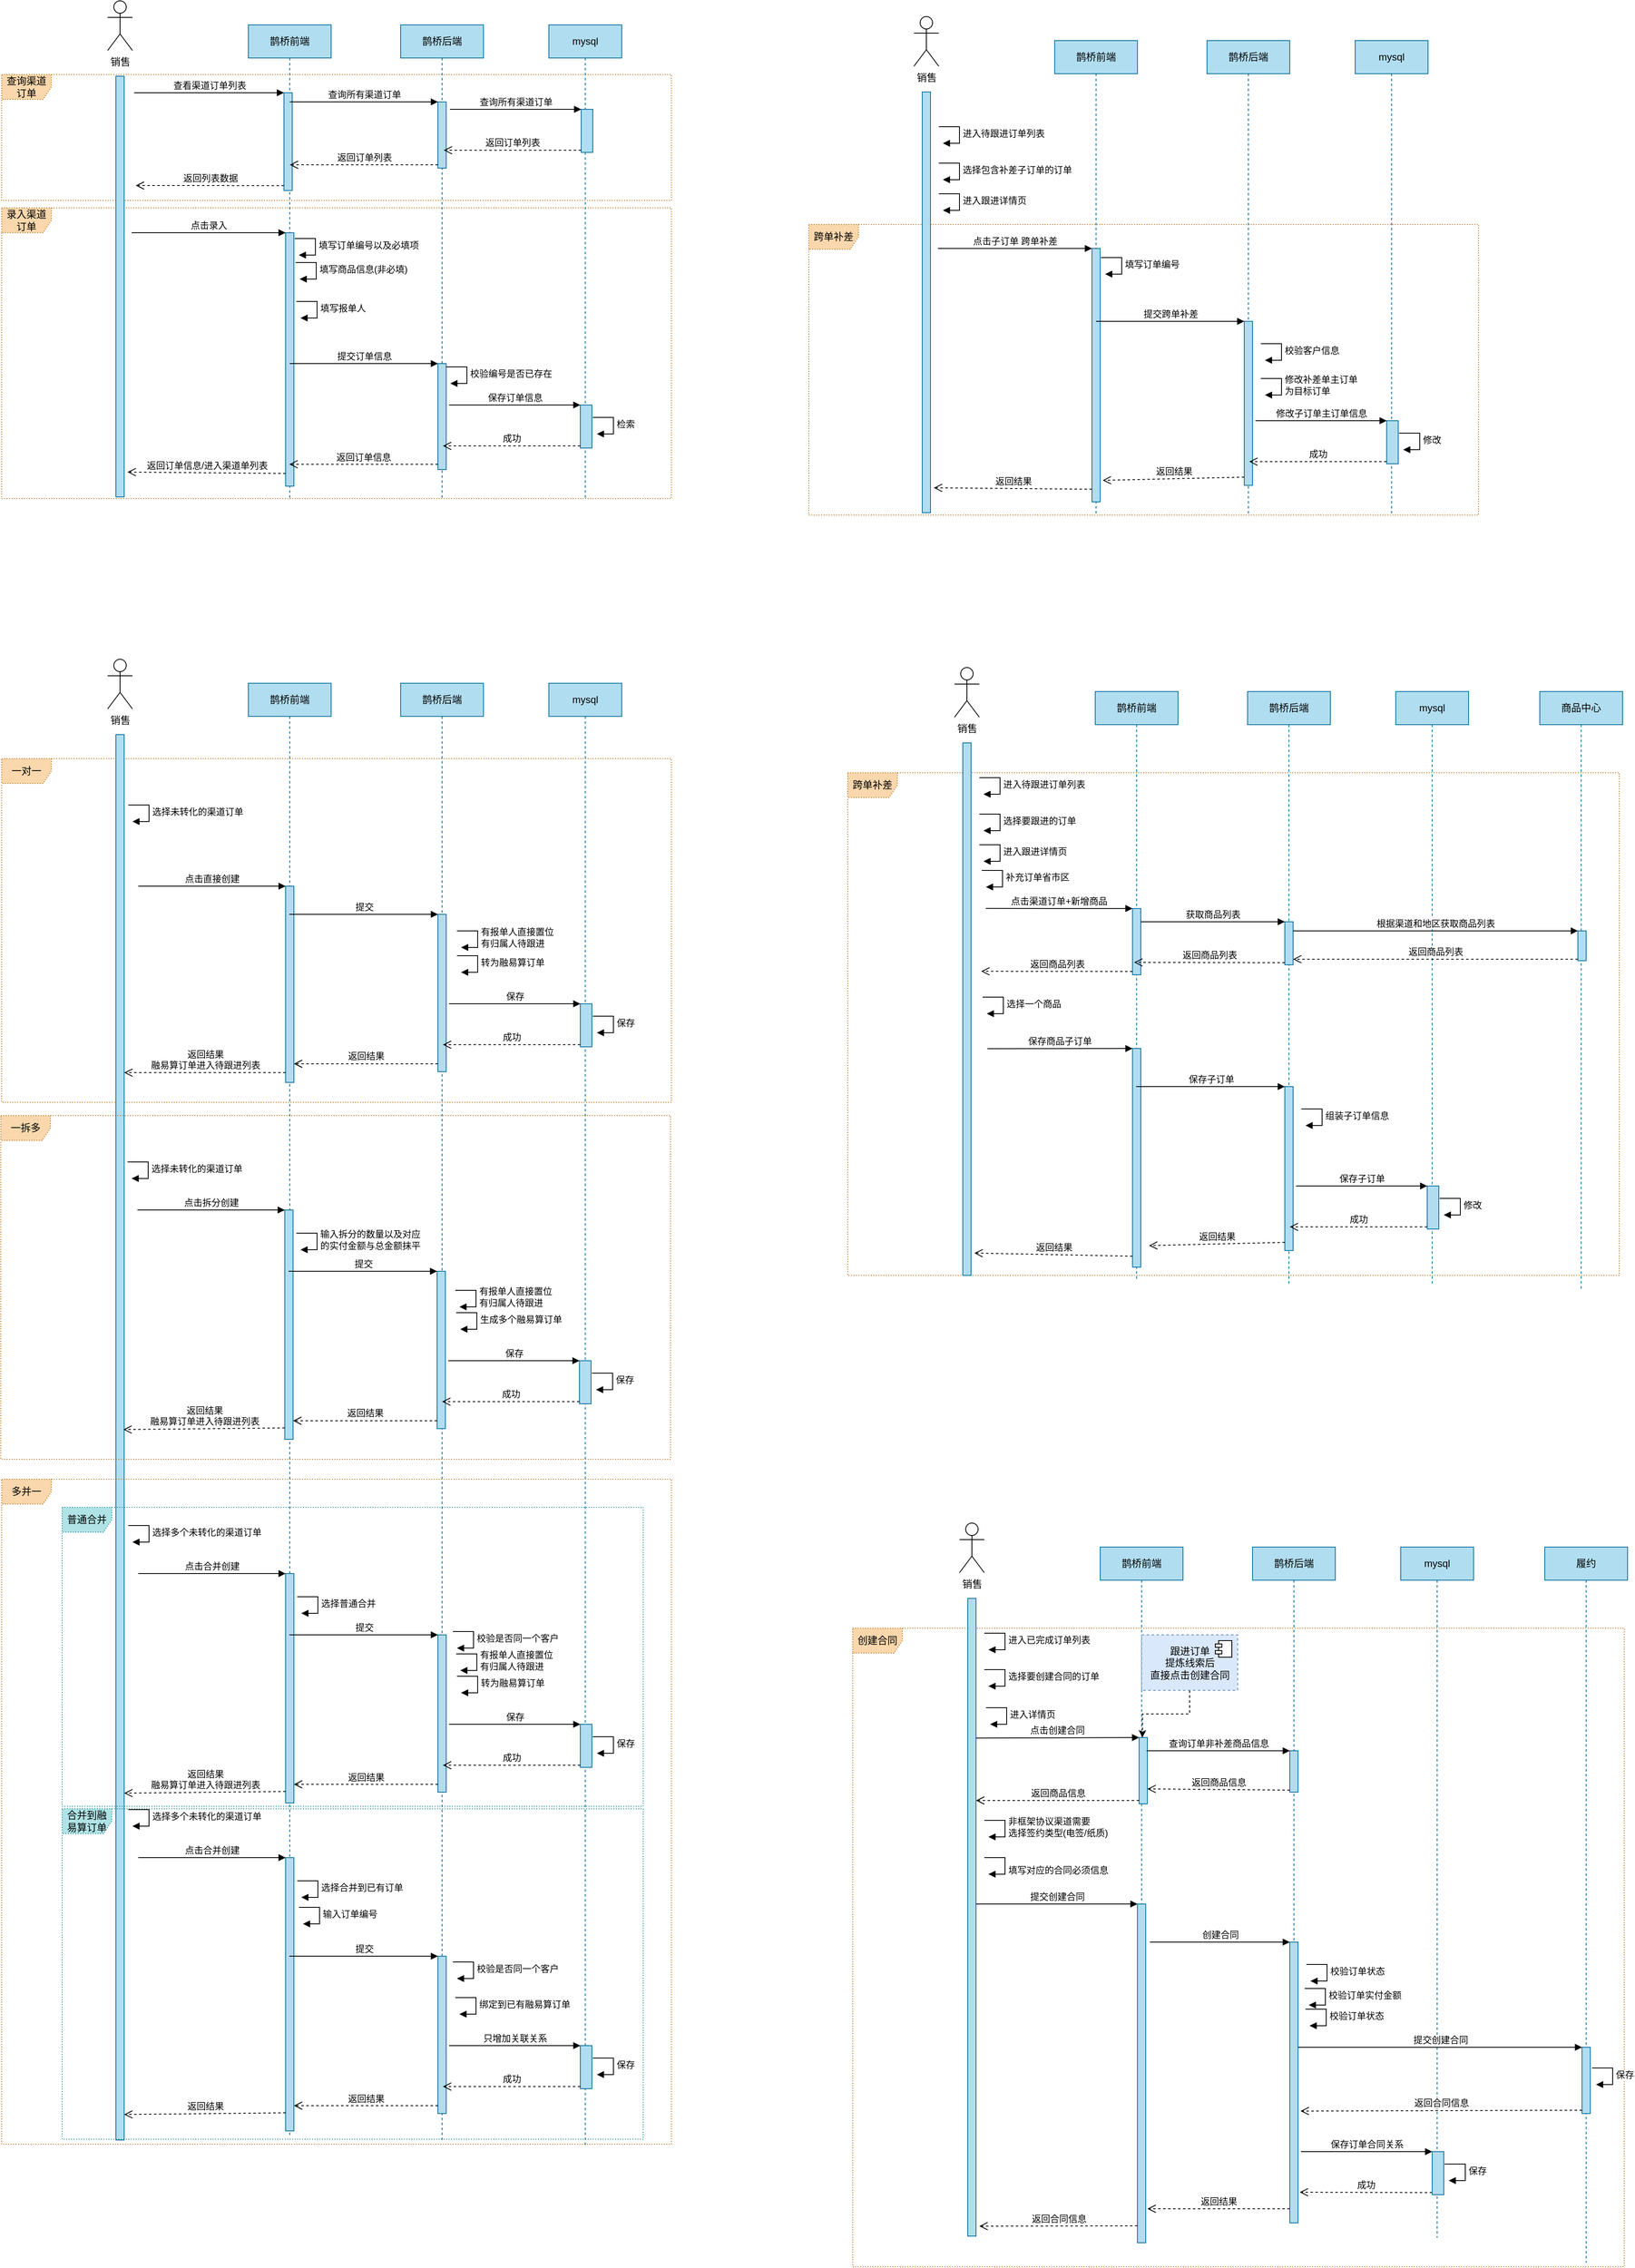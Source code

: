 <mxfile version="14.1.8" type="github">
  <diagram id="bf80UPLbCTyl_fY6sAvL" name="第 1 页">
    <mxGraphModel dx="1824" dy="1532" grid="0" gridSize="10" guides="1" tooltips="1" connect="1" arrows="1" fold="1" page="0" pageScale="1" pageWidth="827" pageHeight="1169" math="0" shadow="0">
      <root>
        <mxCell id="0" />
        <mxCell id="1" parent="0" />
        <mxCell id="e-44g8FwVzKqQIyxse7l-182" value="跨单补差" style="shape=umlFrame;whiteSpace=wrap;html=1;fillColor=#fad7ac;strokeColor=#b46504;dashed=1;shadow=0;dashPattern=1 2;" vertex="1" parent="1">
          <mxGeometry x="791" y="471" width="932" height="607" as="geometry" />
        </mxCell>
        <mxCell id="e-44g8FwVzKqQIyxse7l-46" value="一对一" style="shape=umlFrame;whiteSpace=wrap;html=1;fillColor=#fad7ac;strokeColor=#b46504;dashed=1;shadow=0;dashPattern=1 2;" vertex="1" parent="1">
          <mxGeometry x="-231" y="454" width="809" height="415" as="geometry" />
        </mxCell>
        <mxCell id="e-44g8FwVzKqQIyxse7l-43" value="录入渠道订单" style="shape=umlFrame;whiteSpace=wrap;html=1;fillColor=#fad7ac;strokeColor=#b46504;dashed=1;shadow=0;dashPattern=1 2;" vertex="1" parent="1">
          <mxGeometry x="-231" y="-211" width="809" height="351" as="geometry" />
        </mxCell>
        <mxCell id="e-44g8FwVzKqQIyxse7l-45" value="查询渠道订单" style="shape=umlFrame;whiteSpace=wrap;html=1;fillColor=#fad7ac;strokeColor=#b46504;dashed=1;dashPattern=1 2;shadow=0;" vertex="1" parent="1">
          <mxGeometry x="-231" y="-372" width="809" height="152" as="geometry" />
        </mxCell>
        <mxCell id="e-44g8FwVzKqQIyxse7l-2" value="鹊桥前端" style="shape=umlLifeline;perimeter=lifelinePerimeter;whiteSpace=wrap;html=1;container=1;collapsible=0;recursiveResize=0;outlineConnect=0;fillColor=#b1ddf0;strokeColor=#10739e;" vertex="1" parent="1">
          <mxGeometry x="67" y="-432" width="100" height="573" as="geometry" />
        </mxCell>
        <mxCell id="e-44g8FwVzKqQIyxse7l-11" value="" style="html=1;points=[];perimeter=orthogonalPerimeter;fillColor=#b1ddf0;strokeColor=#10739e;" vertex="1" parent="e-44g8FwVzKqQIyxse7l-2">
          <mxGeometry x="45" y="251" width="10" height="306" as="geometry" />
        </mxCell>
        <mxCell id="e-44g8FwVzKqQIyxse7l-12" value="点击录入" style="html=1;verticalAlign=bottom;endArrow=block;entryX=0;entryY=0;" edge="1" target="e-44g8FwVzKqQIyxse7l-11" parent="e-44g8FwVzKqQIyxse7l-2">
          <mxGeometry relative="1" as="geometry">
            <mxPoint x="-141" y="251" as="sourcePoint" />
          </mxGeometry>
        </mxCell>
        <mxCell id="e-44g8FwVzKqQIyxse7l-17" value="" style="html=1;points=[];perimeter=orthogonalPerimeter;fillColor=#b1ddf0;strokeColor=#10739e;" vertex="1" parent="e-44g8FwVzKqQIyxse7l-2">
          <mxGeometry x="43" y="82" width="10" height="118" as="geometry" />
        </mxCell>
        <mxCell id="e-44g8FwVzKqQIyxse7l-18" value="查看渠道订单列表" style="html=1;verticalAlign=bottom;endArrow=block;entryX=0;entryY=0;" edge="1" target="e-44g8FwVzKqQIyxse7l-17" parent="e-44g8FwVzKqQIyxse7l-2">
          <mxGeometry relative="1" as="geometry">
            <mxPoint x="-138" y="82" as="sourcePoint" />
          </mxGeometry>
        </mxCell>
        <mxCell id="e-44g8FwVzKqQIyxse7l-19" value="返回列表数据" style="html=1;verticalAlign=bottom;endArrow=open;dashed=1;endSize=8;exitX=0;exitY=0.95;" edge="1" source="e-44g8FwVzKqQIyxse7l-17" parent="e-44g8FwVzKqQIyxse7l-2">
          <mxGeometry relative="1" as="geometry">
            <mxPoint x="-136" y="194" as="targetPoint" />
          </mxGeometry>
        </mxCell>
        <mxCell id="e-44g8FwVzKqQIyxse7l-3" value="鹊桥后端" style="shape=umlLifeline;perimeter=lifelinePerimeter;whiteSpace=wrap;html=1;container=1;collapsible=0;recursiveResize=0;outlineConnect=0;fillColor=#b1ddf0;strokeColor=#10739e;" vertex="1" parent="1">
          <mxGeometry x="251" y="-432" width="100" height="572" as="geometry" />
        </mxCell>
        <mxCell id="e-44g8FwVzKqQIyxse7l-20" value="" style="html=1;points=[];perimeter=orthogonalPerimeter;fillColor=#b1ddf0;strokeColor=#10739e;" vertex="1" parent="e-44g8FwVzKqQIyxse7l-3">
          <mxGeometry x="45" y="93" width="10" height="80" as="geometry" />
        </mxCell>
        <mxCell id="e-44g8FwVzKqQIyxse7l-34" value="" style="html=1;points=[];perimeter=orthogonalPerimeter;fillColor=#b1ddf0;strokeColor=#10739e;" vertex="1" parent="e-44g8FwVzKqQIyxse7l-3">
          <mxGeometry x="45" y="409" width="10" height="128" as="geometry" />
        </mxCell>
        <mxCell id="e-44g8FwVzKqQIyxse7l-4" value="" style="html=1;points=[];perimeter=orthogonalPerimeter;fillColor=#b1ddf0;strokeColor=#10739e;" vertex="1" parent="1">
          <mxGeometry x="-93" y="-370" width="10" height="508" as="geometry" />
        </mxCell>
        <mxCell id="e-44g8FwVzKqQIyxse7l-5" value="销售" style="shape=umlActor;verticalLabelPosition=bottom;verticalAlign=top;html=1;" vertex="1" parent="1">
          <mxGeometry x="-103" y="-461" width="30" height="60" as="geometry" />
        </mxCell>
        <mxCell id="e-44g8FwVzKqQIyxse7l-14" value="mysql" style="shape=umlLifeline;perimeter=lifelinePerimeter;whiteSpace=wrap;html=1;container=1;collapsible=0;recursiveResize=0;outlineConnect=0;fillColor=#b1ddf0;strokeColor=#10739e;" vertex="1" parent="1">
          <mxGeometry x="430" y="-432" width="88" height="573" as="geometry" />
        </mxCell>
        <mxCell id="e-44g8FwVzKqQIyxse7l-15" value="查看订单管理订单列表" style="html=1;verticalAlign=bottom;endArrow=block;entryX=0;entryY=0;" edge="1" parent="e-44g8FwVzKqQIyxse7l-14">
          <mxGeometry relative="1" as="geometry">
            <mxPoint x="-401" y="654" as="sourcePoint" />
          </mxGeometry>
        </mxCell>
        <mxCell id="e-44g8FwVzKqQIyxse7l-39" value="" style="html=1;points=[];perimeter=orthogonalPerimeter;fillColor=#b1ddf0;strokeColor=#10739e;" vertex="1" parent="e-44g8FwVzKqQIyxse7l-14">
          <mxGeometry x="38" y="459" width="14" height="52" as="geometry" />
        </mxCell>
        <mxCell id="e-44g8FwVzKqQIyxse7l-40" value="保存订单信息" style="html=1;verticalAlign=bottom;endArrow=block;entryX=0;entryY=0;" edge="1" parent="e-44g8FwVzKqQIyxse7l-14" target="e-44g8FwVzKqQIyxse7l-39">
          <mxGeometry relative="1" as="geometry">
            <mxPoint x="-120.5" y="459" as="sourcePoint" />
          </mxGeometry>
        </mxCell>
        <mxCell id="e-44g8FwVzKqQIyxse7l-41" value="成功" style="html=1;verticalAlign=bottom;endArrow=open;dashed=1;endSize=8;exitX=0;exitY=0.95;" edge="1" parent="e-44g8FwVzKqQIyxse7l-14" source="e-44g8FwVzKqQIyxse7l-39">
          <mxGeometry relative="1" as="geometry">
            <mxPoint x="-128" y="508.4" as="targetPoint" />
          </mxGeometry>
        </mxCell>
        <mxCell id="e-44g8FwVzKqQIyxse7l-21" value="查询所有渠道订单" style="html=1;verticalAlign=bottom;endArrow=block;entryX=0;entryY=0;" edge="1" target="e-44g8FwVzKqQIyxse7l-20" parent="1" source="e-44g8FwVzKqQIyxse7l-2">
          <mxGeometry relative="1" as="geometry">
            <mxPoint x="226" y="-349" as="sourcePoint" />
          </mxGeometry>
        </mxCell>
        <mxCell id="e-44g8FwVzKqQIyxse7l-22" value="返回订单列表" style="html=1;verticalAlign=bottom;endArrow=open;dashed=1;endSize=8;exitX=0;exitY=0.95;" edge="1" source="e-44g8FwVzKqQIyxse7l-20" parent="1" target="e-44g8FwVzKqQIyxse7l-2">
          <mxGeometry relative="1" as="geometry">
            <mxPoint x="226" y="-273" as="targetPoint" />
          </mxGeometry>
        </mxCell>
        <mxCell id="e-44g8FwVzKqQIyxse7l-23" value="" style="html=1;points=[];perimeter=orthogonalPerimeter;fillColor=#b1ddf0;strokeColor=#10739e;" vertex="1" parent="1">
          <mxGeometry x="469" y="-330" width="14" height="52" as="geometry" />
        </mxCell>
        <mxCell id="e-44g8FwVzKqQIyxse7l-24" value="查询所有渠道订单" style="html=1;verticalAlign=bottom;endArrow=block;entryX=0;entryY=0;" edge="1" parent="1" target="e-44g8FwVzKqQIyxse7l-23">
          <mxGeometry relative="1" as="geometry">
            <mxPoint x="310.5" y="-330" as="sourcePoint" />
          </mxGeometry>
        </mxCell>
        <mxCell id="e-44g8FwVzKqQIyxse7l-25" value="返回订单列表" style="html=1;verticalAlign=bottom;endArrow=open;dashed=1;endSize=8;exitX=0;exitY=0.95;" edge="1" parent="1" source="e-44g8FwVzKqQIyxse7l-23">
          <mxGeometry relative="1" as="geometry">
            <mxPoint x="303" y="-280.6" as="targetPoint" />
          </mxGeometry>
        </mxCell>
        <mxCell id="e-44g8FwVzKqQIyxse7l-30" value="填写订单编号以及必填项" style="edgeStyle=orthogonalEdgeStyle;html=1;align=left;spacingLeft=2;endArrow=block;rounded=0;entryX=1;entryY=0;" edge="1" parent="1">
          <mxGeometry relative="1" as="geometry">
            <mxPoint x="123" y="-174" as="sourcePoint" />
            <Array as="points">
              <mxPoint x="148" y="-174" />
            </Array>
            <mxPoint x="128" y="-154" as="targetPoint" />
          </mxGeometry>
        </mxCell>
        <mxCell id="e-44g8FwVzKqQIyxse7l-31" value="填写商品信息(非必填)" style="edgeStyle=orthogonalEdgeStyle;html=1;align=left;spacingLeft=2;endArrow=block;rounded=0;entryX=1;entryY=0;" edge="1" parent="1">
          <mxGeometry relative="1" as="geometry">
            <mxPoint x="124" y="-145" as="sourcePoint" />
            <Array as="points">
              <mxPoint x="149" y="-145" />
            </Array>
            <mxPoint x="129" y="-125" as="targetPoint" />
          </mxGeometry>
        </mxCell>
        <mxCell id="e-44g8FwVzKqQIyxse7l-33" value="填写报单人" style="edgeStyle=orthogonalEdgeStyle;html=1;align=left;spacingLeft=2;endArrow=block;rounded=0;entryX=1;entryY=0;" edge="1" parent="1">
          <mxGeometry relative="1" as="geometry">
            <mxPoint x="125" y="-98" as="sourcePoint" />
            <Array as="points">
              <mxPoint x="150" y="-98" />
            </Array>
            <mxPoint x="130" y="-78" as="targetPoint" />
          </mxGeometry>
        </mxCell>
        <mxCell id="e-44g8FwVzKqQIyxse7l-13" value="返回订单信息/进入渠道单列表" style="html=1;verticalAlign=bottom;endArrow=open;dashed=1;endSize=8;exitX=0;exitY=0.95;" edge="1" source="e-44g8FwVzKqQIyxse7l-11" parent="1">
          <mxGeometry relative="1" as="geometry">
            <mxPoint x="-79" y="108" as="targetPoint" />
          </mxGeometry>
        </mxCell>
        <mxCell id="e-44g8FwVzKqQIyxse7l-36" value="返回订单信息" style="html=1;verticalAlign=bottom;endArrow=open;dashed=1;endSize=8;exitX=0;exitY=0.95;" edge="1" source="e-44g8FwVzKqQIyxse7l-34" parent="1">
          <mxGeometry relative="1" as="geometry">
            <mxPoint x="116.5" y="98.6" as="targetPoint" />
          </mxGeometry>
        </mxCell>
        <mxCell id="e-44g8FwVzKqQIyxse7l-35" value="提交订单信息" style="html=1;verticalAlign=bottom;endArrow=block;entryX=0;entryY=0;" edge="1" target="e-44g8FwVzKqQIyxse7l-34" parent="1" source="e-44g8FwVzKqQIyxse7l-2">
          <mxGeometry relative="1" as="geometry">
            <mxPoint x="226" y="-23" as="sourcePoint" />
          </mxGeometry>
        </mxCell>
        <mxCell id="e-44g8FwVzKqQIyxse7l-37" value="校验编号是否已存在" style="edgeStyle=orthogonalEdgeStyle;html=1;align=left;spacingLeft=2;endArrow=block;rounded=0;entryX=1;entryY=0;" edge="1" parent="1">
          <mxGeometry relative="1" as="geometry">
            <mxPoint x="306" y="-19" as="sourcePoint" />
            <Array as="points">
              <mxPoint x="331" y="-19" />
            </Array>
            <mxPoint x="311" y="1" as="targetPoint" />
          </mxGeometry>
        </mxCell>
        <mxCell id="e-44g8FwVzKqQIyxse7l-42" value="检索" style="edgeStyle=orthogonalEdgeStyle;html=1;align=left;spacingLeft=2;endArrow=block;rounded=0;entryX=1;entryY=0;" edge="1" parent="1">
          <mxGeometry relative="1" as="geometry">
            <mxPoint x="483" y="42" as="sourcePoint" />
            <Array as="points">
              <mxPoint x="508" y="42" />
            </Array>
            <mxPoint x="488" y="62" as="targetPoint" />
          </mxGeometry>
        </mxCell>
        <mxCell id="e-44g8FwVzKqQIyxse7l-48" value="鹊桥前端" style="shape=umlLifeline;perimeter=lifelinePerimeter;whiteSpace=wrap;html=1;container=1;collapsible=0;recursiveResize=0;outlineConnect=0;fillColor=#b1ddf0;strokeColor=#10739e;" vertex="1" parent="1">
          <mxGeometry x="67" y="363" width="100" height="1756" as="geometry" />
        </mxCell>
        <mxCell id="e-44g8FwVzKqQIyxse7l-49" value="" style="html=1;points=[];perimeter=orthogonalPerimeter;fillColor=#b1ddf0;strokeColor=#10739e;" vertex="1" parent="e-44g8FwVzKqQIyxse7l-48">
          <mxGeometry x="45" y="245" width="10" height="237" as="geometry" />
        </mxCell>
        <mxCell id="e-44g8FwVzKqQIyxse7l-54" value="鹊桥后端" style="shape=umlLifeline;perimeter=lifelinePerimeter;whiteSpace=wrap;html=1;container=1;collapsible=0;recursiveResize=0;outlineConnect=0;fillColor=#b1ddf0;strokeColor=#10739e;" vertex="1" parent="1">
          <mxGeometry x="251" y="363" width="100" height="1759" as="geometry" />
        </mxCell>
        <mxCell id="e-44g8FwVzKqQIyxse7l-56" value="" style="html=1;points=[];perimeter=orthogonalPerimeter;fillColor=#b1ddf0;strokeColor=#10739e;" vertex="1" parent="e-44g8FwVzKqQIyxse7l-54">
          <mxGeometry x="45" y="279" width="10" height="190" as="geometry" />
        </mxCell>
        <mxCell id="e-44g8FwVzKqQIyxse7l-57" value="" style="html=1;points=[];perimeter=orthogonalPerimeter;fillColor=#b1ddf0;strokeColor=#10739e;" vertex="1" parent="1">
          <mxGeometry x="-93" y="425" width="10" height="1697" as="geometry" />
        </mxCell>
        <mxCell id="e-44g8FwVzKqQIyxse7l-58" value="销售" style="shape=umlActor;verticalLabelPosition=bottom;verticalAlign=top;html=1;" vertex="1" parent="1">
          <mxGeometry x="-103" y="334" width="30" height="60" as="geometry" />
        </mxCell>
        <mxCell id="e-44g8FwVzKqQIyxse7l-59" value="mysql" style="shape=umlLifeline;perimeter=lifelinePerimeter;whiteSpace=wrap;html=1;container=1;collapsible=0;recursiveResize=0;outlineConnect=0;fillColor=#b1ddf0;strokeColor=#10739e;" vertex="1" parent="1">
          <mxGeometry x="430" y="363" width="88" height="1765" as="geometry" />
        </mxCell>
        <mxCell id="e-44g8FwVzKqQIyxse7l-60" value="查看订单管理订单列表" style="html=1;verticalAlign=bottom;endArrow=block;entryX=0;entryY=0;" edge="1" parent="e-44g8FwVzKqQIyxse7l-59">
          <mxGeometry relative="1" as="geometry">
            <mxPoint x="-401" y="654" as="sourcePoint" />
          </mxGeometry>
        </mxCell>
        <mxCell id="e-44g8FwVzKqQIyxse7l-61" value="" style="html=1;points=[];perimeter=orthogonalPerimeter;fillColor=#b1ddf0;strokeColor=#10739e;" vertex="1" parent="e-44g8FwVzKqQIyxse7l-59">
          <mxGeometry x="38" y="387" width="14" height="52" as="geometry" />
        </mxCell>
        <mxCell id="e-44g8FwVzKqQIyxse7l-62" value="保存" style="html=1;verticalAlign=bottom;endArrow=block;entryX=0;entryY=0;" edge="1" parent="e-44g8FwVzKqQIyxse7l-59" target="e-44g8FwVzKqQIyxse7l-61">
          <mxGeometry relative="1" as="geometry">
            <mxPoint x="-120.5" y="387" as="sourcePoint" />
          </mxGeometry>
        </mxCell>
        <mxCell id="e-44g8FwVzKqQIyxse7l-63" value="成功" style="html=1;verticalAlign=bottom;endArrow=open;dashed=1;endSize=8;exitX=0;exitY=0.95;" edge="1" parent="e-44g8FwVzKqQIyxse7l-59" source="e-44g8FwVzKqQIyxse7l-61">
          <mxGeometry relative="1" as="geometry">
            <mxPoint x="-128" y="436.4" as="targetPoint" />
          </mxGeometry>
        </mxCell>
        <mxCell id="e-44g8FwVzKqQIyxse7l-72" value="返回结果&lt;br&gt;融易算订单进入待跟进列表" style="html=1;verticalAlign=bottom;endArrow=open;dashed=1;endSize=8;exitX=0;exitY=0.95;" edge="1" parent="1" source="e-44g8FwVzKqQIyxse7l-49" target="e-44g8FwVzKqQIyxse7l-57">
          <mxGeometry relative="1" as="geometry">
            <mxPoint x="-79" y="773" as="targetPoint" />
          </mxGeometry>
        </mxCell>
        <mxCell id="e-44g8FwVzKqQIyxse7l-73" value="返回结果" style="html=1;verticalAlign=bottom;endArrow=open;dashed=1;endSize=8;exitX=0;exitY=0.95;" edge="1" parent="1" source="e-44g8FwVzKqQIyxse7l-56" target="e-44g8FwVzKqQIyxse7l-49">
          <mxGeometry relative="1" as="geometry">
            <mxPoint x="116.5" y="763.6" as="targetPoint" />
          </mxGeometry>
        </mxCell>
        <mxCell id="e-44g8FwVzKqQIyxse7l-74" value="提交" style="html=1;verticalAlign=bottom;endArrow=block;entryX=0;entryY=0;" edge="1" parent="1" target="e-44g8FwVzKqQIyxse7l-56">
          <mxGeometry relative="1" as="geometry">
            <mxPoint x="116.5" y="642" as="sourcePoint" />
          </mxGeometry>
        </mxCell>
        <mxCell id="e-44g8FwVzKqQIyxse7l-75" value="选择未转化的渠道订单" style="edgeStyle=orthogonalEdgeStyle;html=1;align=left;spacingLeft=2;endArrow=block;rounded=0;entryX=1;entryY=0;" edge="1" parent="1">
          <mxGeometry relative="1" as="geometry">
            <mxPoint x="-78" y="510" as="sourcePoint" />
            <Array as="points">
              <mxPoint x="-53" y="510" />
            </Array>
            <mxPoint x="-73" y="530" as="targetPoint" />
          </mxGeometry>
        </mxCell>
        <mxCell id="e-44g8FwVzKqQIyxse7l-76" value="保存" style="edgeStyle=orthogonalEdgeStyle;html=1;align=left;spacingLeft=2;endArrow=block;rounded=0;entryX=1;entryY=0;" edge="1" parent="1">
          <mxGeometry relative="1" as="geometry">
            <mxPoint x="483" y="765" as="sourcePoint" />
            <Array as="points">
              <mxPoint x="508" y="765" />
            </Array>
            <mxPoint x="488" y="785" as="targetPoint" />
          </mxGeometry>
        </mxCell>
        <mxCell id="e-44g8FwVzKqQIyxse7l-50" value="点击直接创建" style="html=1;verticalAlign=bottom;endArrow=block;entryX=0;entryY=0;exitX=0.204;exitY=0.371;exitDx=0;exitDy=0;exitPerimeter=0;" edge="1" parent="1" target="e-44g8FwVzKqQIyxse7l-49" source="e-44g8FwVzKqQIyxse7l-46">
          <mxGeometry relative="1" as="geometry">
            <mxPoint x="-74" y="484" as="sourcePoint" />
          </mxGeometry>
        </mxCell>
        <mxCell id="e-44g8FwVzKqQIyxse7l-80" value="转为融易算订单" style="edgeStyle=orthogonalEdgeStyle;html=1;align=left;spacingLeft=2;endArrow=block;rounded=0;entryX=1;entryY=0;" edge="1" parent="1">
          <mxGeometry relative="1" as="geometry">
            <mxPoint x="319" y="692" as="sourcePoint" />
            <Array as="points">
              <mxPoint x="344" y="692" />
            </Array>
            <mxPoint x="324" y="712" as="targetPoint" />
          </mxGeometry>
        </mxCell>
        <mxCell id="e-44g8FwVzKqQIyxse7l-81" value="有报单人直接置位&lt;br&gt;有归属人待跟进" style="edgeStyle=orthogonalEdgeStyle;html=1;align=left;spacingLeft=2;endArrow=block;rounded=0;entryX=1;entryY=0;" edge="1" parent="1">
          <mxGeometry relative="1" as="geometry">
            <mxPoint x="319" y="662" as="sourcePoint" />
            <Array as="points">
              <mxPoint x="344" y="662" />
            </Array>
            <mxPoint x="324" y="682" as="targetPoint" />
          </mxGeometry>
        </mxCell>
        <mxCell id="e-44g8FwVzKqQIyxse7l-96" value="一拆多" style="shape=umlFrame;whiteSpace=wrap;html=1;fillColor=#fad7ac;strokeColor=#b46504;dashed=1;shadow=0;dashPattern=1 2;" vertex="1" parent="1">
          <mxGeometry x="-232" y="885" width="809" height="415" as="geometry" />
        </mxCell>
        <mxCell id="e-44g8FwVzKqQIyxse7l-97" value="" style="html=1;points=[];perimeter=orthogonalPerimeter;fillColor=#b1ddf0;strokeColor=#10739e;" vertex="1" parent="1">
          <mxGeometry x="111" y="999" width="10" height="277" as="geometry" />
        </mxCell>
        <mxCell id="e-44g8FwVzKqQIyxse7l-98" value="" style="html=1;points=[];perimeter=orthogonalPerimeter;fillColor=#b1ddf0;strokeColor=#10739e;" vertex="1" parent="1">
          <mxGeometry x="295" y="1073" width="10" height="190" as="geometry" />
        </mxCell>
        <mxCell id="e-44g8FwVzKqQIyxse7l-99" value="" style="html=1;points=[];perimeter=orthogonalPerimeter;fillColor=#b1ddf0;strokeColor=#10739e;" vertex="1" parent="1">
          <mxGeometry x="467" y="1181" width="14" height="52" as="geometry" />
        </mxCell>
        <mxCell id="e-44g8FwVzKqQIyxse7l-100" value="保存" style="html=1;verticalAlign=bottom;endArrow=block;entryX=0;entryY=0;" edge="1" parent="1" target="e-44g8FwVzKqQIyxse7l-99">
          <mxGeometry relative="1" as="geometry">
            <mxPoint x="308.5" y="1181" as="sourcePoint" />
          </mxGeometry>
        </mxCell>
        <mxCell id="e-44g8FwVzKqQIyxse7l-101" value="成功" style="html=1;verticalAlign=bottom;endArrow=open;dashed=1;endSize=8;exitX=0;exitY=0.95;" edge="1" parent="1" source="e-44g8FwVzKqQIyxse7l-99">
          <mxGeometry relative="1" as="geometry">
            <mxPoint x="301" y="1230.4" as="targetPoint" />
          </mxGeometry>
        </mxCell>
        <mxCell id="e-44g8FwVzKqQIyxse7l-102" value="返回结果&lt;br&gt;融易算订单进入待跟进列表" style="html=1;verticalAlign=bottom;endArrow=open;dashed=1;endSize=8;exitX=0;exitY=0.95;" edge="1" parent="1" source="e-44g8FwVzKqQIyxse7l-97">
          <mxGeometry relative="1" as="geometry">
            <mxPoint x="-84" y="1264.15" as="targetPoint" />
          </mxGeometry>
        </mxCell>
        <mxCell id="e-44g8FwVzKqQIyxse7l-103" value="返回结果" style="html=1;verticalAlign=bottom;endArrow=open;dashed=1;endSize=8;exitX=0;exitY=0.95;" edge="1" parent="1" source="e-44g8FwVzKqQIyxse7l-98" target="e-44g8FwVzKqQIyxse7l-97">
          <mxGeometry relative="1" as="geometry">
            <mxPoint x="115.5" y="1194.6" as="targetPoint" />
          </mxGeometry>
        </mxCell>
        <mxCell id="e-44g8FwVzKqQIyxse7l-104" value="提交" style="html=1;verticalAlign=bottom;endArrow=block;entryX=0;entryY=0;" edge="1" parent="1" target="e-44g8FwVzKqQIyxse7l-98">
          <mxGeometry relative="1" as="geometry">
            <mxPoint x="115.5" y="1073" as="sourcePoint" />
          </mxGeometry>
        </mxCell>
        <mxCell id="e-44g8FwVzKqQIyxse7l-105" value="选择未转化的渠道订单" style="edgeStyle=orthogonalEdgeStyle;html=1;align=left;spacingLeft=2;endArrow=block;rounded=0;entryX=1;entryY=0;" edge="1" parent="1">
          <mxGeometry relative="1" as="geometry">
            <mxPoint x="-79" y="941" as="sourcePoint" />
            <Array as="points">
              <mxPoint x="-54" y="941" />
            </Array>
            <mxPoint x="-74" y="961" as="targetPoint" />
          </mxGeometry>
        </mxCell>
        <mxCell id="e-44g8FwVzKqQIyxse7l-106" value="保存" style="edgeStyle=orthogonalEdgeStyle;html=1;align=left;spacingLeft=2;endArrow=block;rounded=0;entryX=1;entryY=0;" edge="1" parent="1">
          <mxGeometry relative="1" as="geometry">
            <mxPoint x="482" y="1196" as="sourcePoint" />
            <Array as="points">
              <mxPoint x="507" y="1196" />
            </Array>
            <mxPoint x="487" y="1216" as="targetPoint" />
          </mxGeometry>
        </mxCell>
        <mxCell id="e-44g8FwVzKqQIyxse7l-107" value="点击拆分创建" style="html=1;verticalAlign=bottom;endArrow=block;entryX=0;entryY=0;" edge="1" parent="1" target="e-44g8FwVzKqQIyxse7l-97">
          <mxGeometry relative="1" as="geometry">
            <mxPoint x="-67" y="999" as="sourcePoint" />
          </mxGeometry>
        </mxCell>
        <mxCell id="e-44g8FwVzKqQIyxse7l-108" value="生成多个融易算订单" style="edgeStyle=orthogonalEdgeStyle;html=1;align=left;spacingLeft=2;endArrow=block;rounded=0;entryX=1;entryY=0;" edge="1" parent="1">
          <mxGeometry relative="1" as="geometry">
            <mxPoint x="318" y="1123" as="sourcePoint" />
            <Array as="points">
              <mxPoint x="343" y="1123" />
            </Array>
            <mxPoint x="323" y="1143" as="targetPoint" />
          </mxGeometry>
        </mxCell>
        <mxCell id="e-44g8FwVzKqQIyxse7l-109" value="输入拆分的数量以及对应&lt;br&gt;的实付金额与总金额抹平" style="edgeStyle=orthogonalEdgeStyle;html=1;align=left;spacingLeft=2;endArrow=block;rounded=0;entryX=1;entryY=0;" edge="1" parent="1">
          <mxGeometry relative="1" as="geometry">
            <mxPoint x="125" y="1027" as="sourcePoint" />
            <Array as="points">
              <mxPoint x="150" y="1027" />
            </Array>
            <mxPoint x="130" y="1047" as="targetPoint" />
          </mxGeometry>
        </mxCell>
        <mxCell id="e-44g8FwVzKqQIyxse7l-110" value="有报单人直接置位&lt;br&gt;有归属人待跟进" style="edgeStyle=orthogonalEdgeStyle;html=1;align=left;spacingLeft=2;endArrow=block;rounded=0;entryX=1;entryY=0;" edge="1" parent="1">
          <mxGeometry relative="1" as="geometry">
            <mxPoint x="317" y="1096" as="sourcePoint" />
            <Array as="points">
              <mxPoint x="342" y="1096" />
            </Array>
            <mxPoint x="322" y="1116" as="targetPoint" />
          </mxGeometry>
        </mxCell>
        <mxCell id="e-44g8FwVzKqQIyxse7l-111" value="多并一" style="shape=umlFrame;whiteSpace=wrap;html=1;fillColor=#fad7ac;strokeColor=#b46504;dashed=1;shadow=0;dashPattern=1 2;" vertex="1" parent="1">
          <mxGeometry x="-231" y="1324" width="809" height="803" as="geometry" />
        </mxCell>
        <mxCell id="e-44g8FwVzKqQIyxse7l-112" value="" style="html=1;points=[];perimeter=orthogonalPerimeter;fillColor=#b1ddf0;strokeColor=#10739e;" vertex="1" parent="1">
          <mxGeometry x="112" y="1438" width="10" height="277" as="geometry" />
        </mxCell>
        <mxCell id="e-44g8FwVzKqQIyxse7l-113" value="" style="html=1;points=[];perimeter=orthogonalPerimeter;fillColor=#b1ddf0;strokeColor=#10739e;" vertex="1" parent="1">
          <mxGeometry x="296" y="1512" width="10" height="190" as="geometry" />
        </mxCell>
        <mxCell id="e-44g8FwVzKqQIyxse7l-114" value="" style="html=1;points=[];perimeter=orthogonalPerimeter;fillColor=#b1ddf0;strokeColor=#10739e;" vertex="1" parent="1">
          <mxGeometry x="468" y="1620" width="14" height="52" as="geometry" />
        </mxCell>
        <mxCell id="e-44g8FwVzKqQIyxse7l-115" value="保存" style="html=1;verticalAlign=bottom;endArrow=block;entryX=0;entryY=0;" edge="1" parent="1" target="e-44g8FwVzKqQIyxse7l-114">
          <mxGeometry relative="1" as="geometry">
            <mxPoint x="309.5" y="1620" as="sourcePoint" />
          </mxGeometry>
        </mxCell>
        <mxCell id="e-44g8FwVzKqQIyxse7l-116" value="成功" style="html=1;verticalAlign=bottom;endArrow=open;dashed=1;endSize=8;exitX=0;exitY=0.95;" edge="1" parent="1" source="e-44g8FwVzKqQIyxse7l-114">
          <mxGeometry relative="1" as="geometry">
            <mxPoint x="302" y="1669.4" as="targetPoint" />
          </mxGeometry>
        </mxCell>
        <mxCell id="e-44g8FwVzKqQIyxse7l-117" value="返回结果&lt;br&gt;融易算订单进入待跟进列表" style="html=1;verticalAlign=bottom;endArrow=open;dashed=1;endSize=8;exitX=0;exitY=0.95;" edge="1" parent="1" source="e-44g8FwVzKqQIyxse7l-112">
          <mxGeometry relative="1" as="geometry">
            <mxPoint x="-83" y="1703.15" as="targetPoint" />
          </mxGeometry>
        </mxCell>
        <mxCell id="e-44g8FwVzKqQIyxse7l-118" value="返回结果" style="html=1;verticalAlign=bottom;endArrow=open;dashed=1;endSize=8;exitX=0;exitY=0.95;" edge="1" parent="1" source="e-44g8FwVzKqQIyxse7l-113" target="e-44g8FwVzKqQIyxse7l-112">
          <mxGeometry relative="1" as="geometry">
            <mxPoint x="116.5" y="1633.6" as="targetPoint" />
          </mxGeometry>
        </mxCell>
        <mxCell id="e-44g8FwVzKqQIyxse7l-119" value="提交" style="html=1;verticalAlign=bottom;endArrow=block;entryX=0;entryY=0;" edge="1" parent="1" target="e-44g8FwVzKqQIyxse7l-113">
          <mxGeometry relative="1" as="geometry">
            <mxPoint x="116.5" y="1512" as="sourcePoint" />
          </mxGeometry>
        </mxCell>
        <mxCell id="e-44g8FwVzKqQIyxse7l-120" value="选择多个未转化的渠道订单" style="edgeStyle=orthogonalEdgeStyle;html=1;align=left;spacingLeft=2;endArrow=block;rounded=0;entryX=1;entryY=0;" edge="1" parent="1">
          <mxGeometry relative="1" as="geometry">
            <mxPoint x="-78" y="1380" as="sourcePoint" />
            <Array as="points">
              <mxPoint x="-53" y="1380" />
            </Array>
            <mxPoint x="-73" y="1400" as="targetPoint" />
          </mxGeometry>
        </mxCell>
        <mxCell id="e-44g8FwVzKqQIyxse7l-121" value="保存" style="edgeStyle=orthogonalEdgeStyle;html=1;align=left;spacingLeft=2;endArrow=block;rounded=0;entryX=1;entryY=0;" edge="1" parent="1">
          <mxGeometry relative="1" as="geometry">
            <mxPoint x="483" y="1635" as="sourcePoint" />
            <Array as="points">
              <mxPoint x="508" y="1635" />
            </Array>
            <mxPoint x="488" y="1655" as="targetPoint" />
          </mxGeometry>
        </mxCell>
        <mxCell id="e-44g8FwVzKqQIyxse7l-122" value="点击合并创建" style="html=1;verticalAlign=bottom;endArrow=block;entryX=0;entryY=0;" edge="1" parent="1" target="e-44g8FwVzKqQIyxse7l-112">
          <mxGeometry relative="1" as="geometry">
            <mxPoint x="-66" y="1438" as="sourcePoint" />
          </mxGeometry>
        </mxCell>
        <mxCell id="e-44g8FwVzKqQIyxse7l-123" value="转为融易算订单" style="edgeStyle=orthogonalEdgeStyle;html=1;align=left;spacingLeft=2;endArrow=block;rounded=0;entryX=1;entryY=0;" edge="1" parent="1">
          <mxGeometry relative="1" as="geometry">
            <mxPoint x="319" y="1562" as="sourcePoint" />
            <Array as="points">
              <mxPoint x="344" y="1562" />
            </Array>
            <mxPoint x="324" y="1582" as="targetPoint" />
          </mxGeometry>
        </mxCell>
        <mxCell id="e-44g8FwVzKqQIyxse7l-124" value="选择普通合并" style="edgeStyle=orthogonalEdgeStyle;html=1;align=left;spacingLeft=2;endArrow=block;rounded=0;entryX=1;entryY=0;" edge="1" parent="1">
          <mxGeometry relative="1" as="geometry">
            <mxPoint x="126" y="1466" as="sourcePoint" />
            <Array as="points">
              <mxPoint x="151" y="1466" />
            </Array>
            <mxPoint x="131" y="1486" as="targetPoint" />
          </mxGeometry>
        </mxCell>
        <mxCell id="e-44g8FwVzKqQIyxse7l-125" value="有报单人直接置位&lt;br&gt;有归属人待跟进" style="edgeStyle=orthogonalEdgeStyle;html=1;align=left;spacingLeft=2;endArrow=block;rounded=0;entryX=1;entryY=0;" edge="1" parent="1">
          <mxGeometry relative="1" as="geometry">
            <mxPoint x="318" y="1535" as="sourcePoint" />
            <Array as="points">
              <mxPoint x="343" y="1535" />
            </Array>
            <mxPoint x="323" y="1555" as="targetPoint" />
          </mxGeometry>
        </mxCell>
        <mxCell id="e-44g8FwVzKqQIyxse7l-126" value="校验是否同一个客户" style="edgeStyle=orthogonalEdgeStyle;html=1;align=left;spacingLeft=2;endArrow=block;rounded=0;entryX=1;entryY=0;" edge="1" parent="1">
          <mxGeometry relative="1" as="geometry">
            <mxPoint x="314" y="1508" as="sourcePoint" />
            <Array as="points">
              <mxPoint x="339" y="1508" />
            </Array>
            <mxPoint x="319" y="1528" as="targetPoint" />
          </mxGeometry>
        </mxCell>
        <mxCell id="e-44g8FwVzKqQIyxse7l-129" value="" style="html=1;points=[];perimeter=orthogonalPerimeter;fillColor=#b1ddf0;strokeColor=#10739e;" vertex="1" parent="1">
          <mxGeometry x="112" y="1781" width="10" height="330" as="geometry" />
        </mxCell>
        <mxCell id="e-44g8FwVzKqQIyxse7l-130" value="" style="html=1;points=[];perimeter=orthogonalPerimeter;fillColor=#b1ddf0;strokeColor=#10739e;" vertex="1" parent="1">
          <mxGeometry x="296" y="1900" width="10" height="190" as="geometry" />
        </mxCell>
        <mxCell id="e-44g8FwVzKqQIyxse7l-131" value="" style="html=1;points=[];perimeter=orthogonalPerimeter;fillColor=#b1ddf0;strokeColor=#10739e;" vertex="1" parent="1">
          <mxGeometry x="468" y="2008" width="14" height="52" as="geometry" />
        </mxCell>
        <mxCell id="e-44g8FwVzKqQIyxse7l-132" value="只增加关联关系" style="html=1;verticalAlign=bottom;endArrow=block;entryX=0;entryY=0;" edge="1" parent="1" target="e-44g8FwVzKqQIyxse7l-131">
          <mxGeometry relative="1" as="geometry">
            <mxPoint x="309.5" y="2008" as="sourcePoint" />
          </mxGeometry>
        </mxCell>
        <mxCell id="e-44g8FwVzKqQIyxse7l-133" value="成功" style="html=1;verticalAlign=bottom;endArrow=open;dashed=1;endSize=8;exitX=0;exitY=0.95;" edge="1" parent="1" source="e-44g8FwVzKqQIyxse7l-131">
          <mxGeometry relative="1" as="geometry">
            <mxPoint x="302" y="2057.4" as="targetPoint" />
          </mxGeometry>
        </mxCell>
        <mxCell id="e-44g8FwVzKqQIyxse7l-134" value="返回结果" style="html=1;verticalAlign=bottom;endArrow=open;dashed=1;endSize=8;exitX=0;exitY=0.95;" edge="1" parent="1">
          <mxGeometry relative="1" as="geometry">
            <mxPoint x="-83" y="2091.15" as="targetPoint" />
            <mxPoint x="112" y="2089.15" as="sourcePoint" />
          </mxGeometry>
        </mxCell>
        <mxCell id="e-44g8FwVzKqQIyxse7l-135" value="返回结果" style="html=1;verticalAlign=bottom;endArrow=open;dashed=1;endSize=8;exitX=0;exitY=0.95;" edge="1" parent="1" source="e-44g8FwVzKqQIyxse7l-130">
          <mxGeometry relative="1" as="geometry">
            <mxPoint x="122" y="2080.5" as="targetPoint" />
          </mxGeometry>
        </mxCell>
        <mxCell id="e-44g8FwVzKqQIyxse7l-136" value="提交" style="html=1;verticalAlign=bottom;endArrow=block;entryX=0;entryY=0;" edge="1" parent="1" target="e-44g8FwVzKqQIyxse7l-130">
          <mxGeometry relative="1" as="geometry">
            <mxPoint x="116.5" y="1900" as="sourcePoint" />
          </mxGeometry>
        </mxCell>
        <mxCell id="e-44g8FwVzKqQIyxse7l-137" value="选择多个未转化的渠道订单" style="edgeStyle=orthogonalEdgeStyle;html=1;align=left;spacingLeft=2;endArrow=block;rounded=0;entryX=1;entryY=0;" edge="1" parent="1">
          <mxGeometry relative="1" as="geometry">
            <mxPoint x="-78" y="1723" as="sourcePoint" />
            <Array as="points">
              <mxPoint x="-53" y="1723" />
            </Array>
            <mxPoint x="-73" y="1743" as="targetPoint" />
          </mxGeometry>
        </mxCell>
        <mxCell id="e-44g8FwVzKqQIyxse7l-138" value="保存" style="edgeStyle=orthogonalEdgeStyle;html=1;align=left;spacingLeft=2;endArrow=block;rounded=0;entryX=1;entryY=0;" edge="1" parent="1">
          <mxGeometry relative="1" as="geometry">
            <mxPoint x="483" y="2023" as="sourcePoint" />
            <Array as="points">
              <mxPoint x="508" y="2023" />
            </Array>
            <mxPoint x="488" y="2043" as="targetPoint" />
          </mxGeometry>
        </mxCell>
        <mxCell id="e-44g8FwVzKqQIyxse7l-139" value="点击合并创建" style="html=1;verticalAlign=bottom;endArrow=block;entryX=0;entryY=0;" edge="1" parent="1" target="e-44g8FwVzKqQIyxse7l-129">
          <mxGeometry relative="1" as="geometry">
            <mxPoint x="-66" y="1781" as="sourcePoint" />
          </mxGeometry>
        </mxCell>
        <mxCell id="e-44g8FwVzKqQIyxse7l-140" value="绑定到已有融易算订单" style="edgeStyle=orthogonalEdgeStyle;html=1;align=left;spacingLeft=2;endArrow=block;rounded=0;entryX=1;entryY=0;" edge="1" parent="1">
          <mxGeometry relative="1" as="geometry">
            <mxPoint x="317" y="1950" as="sourcePoint" />
            <Array as="points">
              <mxPoint x="342" y="1950" />
            </Array>
            <mxPoint x="322" y="1970" as="targetPoint" />
          </mxGeometry>
        </mxCell>
        <mxCell id="e-44g8FwVzKqQIyxse7l-141" value="选择合并到已有订单" style="edgeStyle=orthogonalEdgeStyle;html=1;align=left;spacingLeft=2;endArrow=block;rounded=0;entryX=1;entryY=0;" edge="1" parent="1">
          <mxGeometry relative="1" as="geometry">
            <mxPoint x="126" y="1809" as="sourcePoint" />
            <Array as="points">
              <mxPoint x="151" y="1809" />
            </Array>
            <mxPoint x="131" y="1829" as="targetPoint" />
          </mxGeometry>
        </mxCell>
        <mxCell id="e-44g8FwVzKqQIyxse7l-143" value="校验是否同一个客户" style="edgeStyle=orthogonalEdgeStyle;html=1;align=left;spacingLeft=2;endArrow=block;rounded=0;entryX=1;entryY=0;" edge="1" parent="1">
          <mxGeometry relative="1" as="geometry">
            <mxPoint x="314" y="1907" as="sourcePoint" />
            <Array as="points">
              <mxPoint x="339" y="1907" />
            </Array>
            <mxPoint x="319" y="1927" as="targetPoint" />
          </mxGeometry>
        </mxCell>
        <mxCell id="e-44g8FwVzKqQIyxse7l-144" value="输入订单编号" style="edgeStyle=orthogonalEdgeStyle;html=1;align=left;spacingLeft=2;endArrow=block;rounded=0;entryX=1;entryY=0;" edge="1" parent="1">
          <mxGeometry relative="1" as="geometry">
            <mxPoint x="128" y="1841" as="sourcePoint" />
            <Array as="points">
              <mxPoint x="153" y="1841" />
            </Array>
            <mxPoint x="133" y="1861" as="targetPoint" />
          </mxGeometry>
        </mxCell>
        <mxCell id="e-44g8FwVzKqQIyxse7l-145" value="普通合并" style="shape=umlFrame;whiteSpace=wrap;html=1;shadow=0;dashed=1;dashPattern=1 2;fillColor=#b0e3e6;strokeColor=#0e8088;labelBackgroundColor=none;" vertex="1" parent="1">
          <mxGeometry x="-158" y="1358" width="702" height="361" as="geometry" />
        </mxCell>
        <mxCell id="e-44g8FwVzKqQIyxse7l-146" value="合并到融易算订单" style="shape=umlFrame;whiteSpace=wrap;html=1;shadow=0;dashed=1;dashPattern=1 2;fillColor=#b0e3e6;strokeColor=#0e8088;" vertex="1" parent="1">
          <mxGeometry x="-158" y="1722" width="702" height="399" as="geometry" />
        </mxCell>
        <mxCell id="e-44g8FwVzKqQIyxse7l-147" value="跨单补差" style="shape=umlFrame;whiteSpace=wrap;html=1;fillColor=#fad7ac;strokeColor=#b46504;dashed=1;shadow=0;dashPattern=1 2;" vertex="1" parent="1">
          <mxGeometry x="744" y="-191" width="809" height="351" as="geometry" />
        </mxCell>
        <mxCell id="e-44g8FwVzKqQIyxse7l-149" value="鹊桥前端" style="shape=umlLifeline;perimeter=lifelinePerimeter;whiteSpace=wrap;html=1;container=1;collapsible=0;recursiveResize=0;outlineConnect=0;fillColor=#b1ddf0;strokeColor=#10739e;" vertex="1" parent="1">
          <mxGeometry x="1041" y="-413" width="100" height="573" as="geometry" />
        </mxCell>
        <mxCell id="e-44g8FwVzKqQIyxse7l-150" value="" style="html=1;points=[];perimeter=orthogonalPerimeter;fillColor=#b1ddf0;strokeColor=#10739e;" vertex="1" parent="e-44g8FwVzKqQIyxse7l-149">
          <mxGeometry x="45" y="251" width="10" height="306" as="geometry" />
        </mxCell>
        <mxCell id="e-44g8FwVzKqQIyxse7l-151" value="点击子订单 跨单补差" style="html=1;verticalAlign=bottom;endArrow=block;entryX=0;entryY=0;" edge="1" parent="e-44g8FwVzKqQIyxse7l-149" target="e-44g8FwVzKqQIyxse7l-150">
          <mxGeometry relative="1" as="geometry">
            <mxPoint x="-141" y="251" as="sourcePoint" />
          </mxGeometry>
        </mxCell>
        <mxCell id="e-44g8FwVzKqQIyxse7l-155" value="鹊桥后端" style="shape=umlLifeline;perimeter=lifelinePerimeter;whiteSpace=wrap;html=1;container=1;collapsible=0;recursiveResize=0;outlineConnect=0;fillColor=#b1ddf0;strokeColor=#10739e;" vertex="1" parent="1">
          <mxGeometry x="1225" y="-413" width="100" height="572" as="geometry" />
        </mxCell>
        <mxCell id="e-44g8FwVzKqQIyxse7l-157" value="" style="html=1;points=[];perimeter=orthogonalPerimeter;fillColor=#b1ddf0;strokeColor=#10739e;" vertex="1" parent="e-44g8FwVzKqQIyxse7l-155">
          <mxGeometry x="45" y="339" width="10" height="198" as="geometry" />
        </mxCell>
        <mxCell id="e-44g8FwVzKqQIyxse7l-158" value="" style="html=1;points=[];perimeter=orthogonalPerimeter;fillColor=#b1ddf0;strokeColor=#10739e;" vertex="1" parent="1">
          <mxGeometry x="881" y="-351" width="10" height="508" as="geometry" />
        </mxCell>
        <mxCell id="e-44g8FwVzKqQIyxse7l-159" value="销售" style="shape=umlActor;verticalLabelPosition=bottom;verticalAlign=top;html=1;" vertex="1" parent="1">
          <mxGeometry x="871" y="-442" width="30" height="60" as="geometry" />
        </mxCell>
        <mxCell id="e-44g8FwVzKqQIyxse7l-160" value="mysql" style="shape=umlLifeline;perimeter=lifelinePerimeter;whiteSpace=wrap;html=1;container=1;collapsible=0;recursiveResize=0;outlineConnect=0;fillColor=#b1ddf0;strokeColor=#10739e;" vertex="1" parent="1">
          <mxGeometry x="1404" y="-413" width="88" height="573" as="geometry" />
        </mxCell>
        <mxCell id="e-44g8FwVzKqQIyxse7l-161" value="查看订单管理订单列表" style="html=1;verticalAlign=bottom;endArrow=block;entryX=0;entryY=0;" edge="1" parent="e-44g8FwVzKqQIyxse7l-160">
          <mxGeometry relative="1" as="geometry">
            <mxPoint x="-401" y="654" as="sourcePoint" />
          </mxGeometry>
        </mxCell>
        <mxCell id="e-44g8FwVzKqQIyxse7l-162" value="" style="html=1;points=[];perimeter=orthogonalPerimeter;fillColor=#b1ddf0;strokeColor=#10739e;" vertex="1" parent="e-44g8FwVzKqQIyxse7l-160">
          <mxGeometry x="38" y="459" width="14" height="52" as="geometry" />
        </mxCell>
        <mxCell id="e-44g8FwVzKqQIyxse7l-163" value="修改子订单主订单信息" style="html=1;verticalAlign=bottom;endArrow=block;entryX=0;entryY=0;" edge="1" parent="e-44g8FwVzKqQIyxse7l-160" target="e-44g8FwVzKqQIyxse7l-162">
          <mxGeometry relative="1" as="geometry">
            <mxPoint x="-120.5" y="459" as="sourcePoint" />
          </mxGeometry>
        </mxCell>
        <mxCell id="e-44g8FwVzKqQIyxse7l-164" value="成功" style="html=1;verticalAlign=bottom;endArrow=open;dashed=1;endSize=8;exitX=0;exitY=0.95;" edge="1" parent="e-44g8FwVzKqQIyxse7l-160" source="e-44g8FwVzKqQIyxse7l-162">
          <mxGeometry relative="1" as="geometry">
            <mxPoint x="-128" y="508.4" as="targetPoint" />
          </mxGeometry>
        </mxCell>
        <mxCell id="e-44g8FwVzKqQIyxse7l-170" value="进入跟进详情页" style="edgeStyle=orthogonalEdgeStyle;html=1;align=left;spacingLeft=2;endArrow=block;rounded=0;entryX=1;entryY=0;" edge="1" parent="1">
          <mxGeometry relative="1" as="geometry">
            <mxPoint x="901" y="-228" as="sourcePoint" />
            <Array as="points">
              <mxPoint x="926" y="-228" />
            </Array>
            <mxPoint x="906" y="-208" as="targetPoint" />
          </mxGeometry>
        </mxCell>
        <mxCell id="e-44g8FwVzKqQIyxse7l-173" value="返回结果" style="html=1;verticalAlign=bottom;endArrow=open;dashed=1;endSize=8;exitX=0;exitY=0.95;" edge="1" parent="1" source="e-44g8FwVzKqQIyxse7l-150">
          <mxGeometry relative="1" as="geometry">
            <mxPoint x="895" y="127" as="targetPoint" />
          </mxGeometry>
        </mxCell>
        <mxCell id="e-44g8FwVzKqQIyxse7l-174" value="返回结果" style="html=1;verticalAlign=bottom;endArrow=open;dashed=1;endSize=8;exitX=0;exitY=0.95;" edge="1" parent="1" source="e-44g8FwVzKqQIyxse7l-157">
          <mxGeometry relative="1" as="geometry">
            <mxPoint x="1099" y="118" as="targetPoint" />
          </mxGeometry>
        </mxCell>
        <mxCell id="e-44g8FwVzKqQIyxse7l-175" value="提交跨单补差" style="html=1;verticalAlign=bottom;endArrow=block;entryX=0;entryY=0;" edge="1" parent="1" source="e-44g8FwVzKqQIyxse7l-149" target="e-44g8FwVzKqQIyxse7l-157">
          <mxGeometry relative="1" as="geometry">
            <mxPoint x="1200" y="-4" as="sourcePoint" />
          </mxGeometry>
        </mxCell>
        <mxCell id="e-44g8FwVzKqQIyxse7l-176" value="校验客户信息" style="edgeStyle=orthogonalEdgeStyle;html=1;align=left;spacingLeft=2;endArrow=block;rounded=0;entryX=1;entryY=0;" edge="1" parent="1">
          <mxGeometry relative="1" as="geometry">
            <mxPoint x="1290" y="-47" as="sourcePoint" />
            <Array as="points">
              <mxPoint x="1315" y="-47" />
            </Array>
            <mxPoint x="1295" y="-27" as="targetPoint" />
          </mxGeometry>
        </mxCell>
        <mxCell id="e-44g8FwVzKqQIyxse7l-177" value="修改" style="edgeStyle=orthogonalEdgeStyle;html=1;align=left;spacingLeft=2;endArrow=block;rounded=0;entryX=1;entryY=0;" edge="1" parent="1">
          <mxGeometry relative="1" as="geometry">
            <mxPoint x="1457" y="61" as="sourcePoint" />
            <Array as="points">
              <mxPoint x="1482" y="61" />
            </Array>
            <mxPoint x="1462" y="81" as="targetPoint" />
          </mxGeometry>
        </mxCell>
        <mxCell id="e-44g8FwVzKqQIyxse7l-178" value="填写订单编号" style="edgeStyle=orthogonalEdgeStyle;html=1;align=left;spacingLeft=2;endArrow=block;rounded=0;entryX=1;entryY=0;" edge="1" parent="1">
          <mxGeometry relative="1" as="geometry">
            <mxPoint x="1097" y="-151" as="sourcePoint" />
            <Array as="points">
              <mxPoint x="1122" y="-151" />
            </Array>
            <mxPoint x="1102" y="-131" as="targetPoint" />
          </mxGeometry>
        </mxCell>
        <mxCell id="e-44g8FwVzKqQIyxse7l-179" value="进入待跟进订单列表" style="edgeStyle=orthogonalEdgeStyle;html=1;align=left;spacingLeft=2;endArrow=block;rounded=0;entryX=1;entryY=0;" edge="1" parent="1">
          <mxGeometry relative="1" as="geometry">
            <mxPoint x="901" y="-309" as="sourcePoint" />
            <Array as="points">
              <mxPoint x="926" y="-309" />
            </Array>
            <mxPoint x="906" y="-289" as="targetPoint" />
          </mxGeometry>
        </mxCell>
        <mxCell id="e-44g8FwVzKqQIyxse7l-180" value="选择包含补差子订单的订单" style="edgeStyle=orthogonalEdgeStyle;html=1;align=left;spacingLeft=2;endArrow=block;rounded=0;entryX=1;entryY=0;" edge="1" parent="1">
          <mxGeometry relative="1" as="geometry">
            <mxPoint x="901" y="-265" as="sourcePoint" />
            <Array as="points">
              <mxPoint x="926" y="-265" />
            </Array>
            <mxPoint x="906" y="-245" as="targetPoint" />
          </mxGeometry>
        </mxCell>
        <mxCell id="e-44g8FwVzKqQIyxse7l-181" value="修改补差单主订单&lt;br&gt;为目标订单" style="edgeStyle=orthogonalEdgeStyle;html=1;align=left;spacingLeft=2;endArrow=block;rounded=0;entryX=1;entryY=0;" edge="1" parent="1">
          <mxGeometry relative="1" as="geometry">
            <mxPoint x="1290" y="-5" as="sourcePoint" />
            <Array as="points">
              <mxPoint x="1315" y="-5" />
            </Array>
            <mxPoint x="1295" y="15" as="targetPoint" />
          </mxGeometry>
        </mxCell>
        <mxCell id="e-44g8FwVzKqQIyxse7l-183" value="鹊桥前端" style="shape=umlLifeline;perimeter=lifelinePerimeter;whiteSpace=wrap;html=1;container=1;collapsible=0;recursiveResize=0;outlineConnect=0;fillColor=#b1ddf0;strokeColor=#10739e;" vertex="1" parent="1">
          <mxGeometry x="1090" y="373" width="100" height="712" as="geometry" />
        </mxCell>
        <mxCell id="e-44g8FwVzKqQIyxse7l-184" value="" style="html=1;points=[];perimeter=orthogonalPerimeter;fillColor=#b1ddf0;strokeColor=#10739e;" vertex="1" parent="e-44g8FwVzKqQIyxse7l-183">
          <mxGeometry x="45" y="431" width="10" height="264" as="geometry" />
        </mxCell>
        <mxCell id="e-44g8FwVzKqQIyxse7l-210" value="" style="html=1;points=[];perimeter=orthogonalPerimeter;shadow=0;labelBackgroundColor=none;fillColor=#b1ddf0;strokeColor=#10739e;" vertex="1" parent="e-44g8FwVzKqQIyxse7l-183">
          <mxGeometry x="45" y="262" width="10" height="80" as="geometry" />
        </mxCell>
        <mxCell id="e-44g8FwVzKqQIyxse7l-186" value="鹊桥后端" style="shape=umlLifeline;perimeter=lifelinePerimeter;whiteSpace=wrap;html=1;container=1;collapsible=0;recursiveResize=0;outlineConnect=0;fillColor=#b1ddf0;strokeColor=#10739e;" vertex="1" parent="1">
          <mxGeometry x="1274" y="373" width="100" height="716" as="geometry" />
        </mxCell>
        <mxCell id="e-44g8FwVzKqQIyxse7l-187" value="" style="html=1;points=[];perimeter=orthogonalPerimeter;fillColor=#b1ddf0;strokeColor=#10739e;" vertex="1" parent="e-44g8FwVzKqQIyxse7l-186">
          <mxGeometry x="45" y="477" width="10" height="198" as="geometry" />
        </mxCell>
        <mxCell id="e-44g8FwVzKqQIyxse7l-213" value="" style="html=1;points=[];perimeter=orthogonalPerimeter;shadow=0;labelBackgroundColor=none;fillColor=#b1ddf0;strokeColor=#10739e;" vertex="1" parent="e-44g8FwVzKqQIyxse7l-186">
          <mxGeometry x="45" y="278" width="10" height="52" as="geometry" />
        </mxCell>
        <mxCell id="e-44g8FwVzKqQIyxse7l-188" value="" style="html=1;points=[];perimeter=orthogonalPerimeter;fillColor=#b1ddf0;strokeColor=#10739e;" vertex="1" parent="1">
          <mxGeometry x="930" y="435" width="10" height="643" as="geometry" />
        </mxCell>
        <mxCell id="e-44g8FwVzKqQIyxse7l-189" value="销售" style="shape=umlActor;verticalLabelPosition=bottom;verticalAlign=top;html=1;" vertex="1" parent="1">
          <mxGeometry x="920" y="344" width="30" height="60" as="geometry" />
        </mxCell>
        <mxCell id="e-44g8FwVzKqQIyxse7l-190" value="mysql" style="shape=umlLifeline;perimeter=lifelinePerimeter;whiteSpace=wrap;html=1;container=1;collapsible=0;recursiveResize=0;outlineConnect=0;fillColor=#b1ddf0;strokeColor=#10739e;" vertex="1" parent="1">
          <mxGeometry x="1453" y="373" width="88" height="717" as="geometry" />
        </mxCell>
        <mxCell id="e-44g8FwVzKqQIyxse7l-191" value="查看订单管理订单列表" style="html=1;verticalAlign=bottom;endArrow=block;entryX=0;entryY=0;" edge="1" parent="e-44g8FwVzKqQIyxse7l-190">
          <mxGeometry relative="1" as="geometry">
            <mxPoint x="-401" y="654" as="sourcePoint" />
          </mxGeometry>
        </mxCell>
        <mxCell id="e-44g8FwVzKqQIyxse7l-192" value="" style="html=1;points=[];perimeter=orthogonalPerimeter;fillColor=#b1ddf0;strokeColor=#10739e;" vertex="1" parent="e-44g8FwVzKqQIyxse7l-190">
          <mxGeometry x="38" y="597" width="14" height="52" as="geometry" />
        </mxCell>
        <mxCell id="e-44g8FwVzKqQIyxse7l-193" value="保存子订单" style="html=1;verticalAlign=bottom;endArrow=block;entryX=0;entryY=0;" edge="1" parent="e-44g8FwVzKqQIyxse7l-190" target="e-44g8FwVzKqQIyxse7l-192">
          <mxGeometry relative="1" as="geometry">
            <mxPoint x="-120.5" y="597" as="sourcePoint" />
          </mxGeometry>
        </mxCell>
        <mxCell id="e-44g8FwVzKqQIyxse7l-194" value="成功" style="html=1;verticalAlign=bottom;endArrow=open;dashed=1;endSize=8;exitX=0;exitY=0.95;" edge="1" parent="e-44g8FwVzKqQIyxse7l-190" source="e-44g8FwVzKqQIyxse7l-192">
          <mxGeometry relative="1" as="geometry">
            <mxPoint x="-128" y="646.4" as="targetPoint" />
          </mxGeometry>
        </mxCell>
        <mxCell id="e-44g8FwVzKqQIyxse7l-195" value="进入跟进详情页" style="edgeStyle=orthogonalEdgeStyle;html=1;align=left;spacingLeft=2;endArrow=block;rounded=0;entryX=1;entryY=0;" edge="1" parent="1">
          <mxGeometry relative="1" as="geometry">
            <mxPoint x="950" y="558" as="sourcePoint" />
            <Array as="points">
              <mxPoint x="975" y="558" />
            </Array>
            <mxPoint x="955" y="578" as="targetPoint" />
          </mxGeometry>
        </mxCell>
        <mxCell id="e-44g8FwVzKqQIyxse7l-196" value="返回结果" style="html=1;verticalAlign=bottom;endArrow=open;dashed=1;endSize=8;exitX=0;exitY=0.95;" edge="1" parent="1" source="e-44g8FwVzKqQIyxse7l-184">
          <mxGeometry relative="1" as="geometry">
            <mxPoint x="944" y="1051" as="targetPoint" />
          </mxGeometry>
        </mxCell>
        <mxCell id="e-44g8FwVzKqQIyxse7l-197" value="返回结果" style="html=1;verticalAlign=bottom;endArrow=open;dashed=1;endSize=8;exitX=0;exitY=0.95;" edge="1" parent="1" source="e-44g8FwVzKqQIyxse7l-187">
          <mxGeometry relative="1" as="geometry">
            <mxPoint x="1155" y="1042" as="targetPoint" />
          </mxGeometry>
        </mxCell>
        <mxCell id="e-44g8FwVzKqQIyxse7l-198" value="保存子订单" style="html=1;verticalAlign=bottom;endArrow=block;entryX=0;entryY=0;" edge="1" parent="1" target="e-44g8FwVzKqQIyxse7l-187">
          <mxGeometry relative="1" as="geometry">
            <mxPoint x="1139.5" y="850.0" as="sourcePoint" />
          </mxGeometry>
        </mxCell>
        <mxCell id="e-44g8FwVzKqQIyxse7l-199" value="组装子订单信息" style="edgeStyle=orthogonalEdgeStyle;html=1;align=left;spacingLeft=2;endArrow=block;rounded=0;entryX=1;entryY=0;" edge="1" parent="1">
          <mxGeometry relative="1" as="geometry">
            <mxPoint x="1339" y="877" as="sourcePoint" />
            <Array as="points">
              <mxPoint x="1364" y="877" />
            </Array>
            <mxPoint x="1344" y="897" as="targetPoint" />
          </mxGeometry>
        </mxCell>
        <mxCell id="e-44g8FwVzKqQIyxse7l-200" value="修改" style="edgeStyle=orthogonalEdgeStyle;html=1;align=left;spacingLeft=2;endArrow=block;rounded=0;entryX=1;entryY=0;" edge="1" parent="1">
          <mxGeometry relative="1" as="geometry">
            <mxPoint x="1506" y="985" as="sourcePoint" />
            <Array as="points">
              <mxPoint x="1531" y="985" />
            </Array>
            <mxPoint x="1511" y="1005" as="targetPoint" />
          </mxGeometry>
        </mxCell>
        <mxCell id="e-44g8FwVzKqQIyxse7l-201" value="选择一个商品" style="edgeStyle=orthogonalEdgeStyle;html=1;align=left;spacingLeft=2;endArrow=block;rounded=0;entryX=1;entryY=0;" edge="1" parent="1">
          <mxGeometry relative="1" as="geometry">
            <mxPoint x="954" y="742" as="sourcePoint" />
            <Array as="points">
              <mxPoint x="979" y="742" />
            </Array>
            <mxPoint x="959" y="762" as="targetPoint" />
          </mxGeometry>
        </mxCell>
        <mxCell id="e-44g8FwVzKqQIyxse7l-202" value="进入待跟进订单列表" style="edgeStyle=orthogonalEdgeStyle;html=1;align=left;spacingLeft=2;endArrow=block;rounded=0;entryX=1;entryY=0;" edge="1" parent="1">
          <mxGeometry relative="1" as="geometry">
            <mxPoint x="950" y="477" as="sourcePoint" />
            <Array as="points">
              <mxPoint x="975" y="477" />
            </Array>
            <mxPoint x="955" y="497" as="targetPoint" />
          </mxGeometry>
        </mxCell>
        <mxCell id="e-44g8FwVzKqQIyxse7l-203" value="选择要跟进的订单" style="edgeStyle=orthogonalEdgeStyle;html=1;align=left;spacingLeft=2;endArrow=block;rounded=0;entryX=1;entryY=0;" edge="1" parent="1">
          <mxGeometry relative="1" as="geometry">
            <mxPoint x="950" y="521" as="sourcePoint" />
            <Array as="points">
              <mxPoint x="975" y="521" />
            </Array>
            <mxPoint x="955" y="541" as="targetPoint" />
          </mxGeometry>
        </mxCell>
        <mxCell id="e-44g8FwVzKqQIyxse7l-205" value="商品中心" style="shape=umlLifeline;perimeter=lifelinePerimeter;whiteSpace=wrap;html=1;container=1;collapsible=0;recursiveResize=0;outlineConnect=0;fillColor=#b1ddf0;strokeColor=#10739e;" vertex="1" parent="1">
          <mxGeometry x="1627" y="373" width="100" height="723" as="geometry" />
        </mxCell>
        <mxCell id="e-44g8FwVzKqQIyxse7l-217" value="" style="html=1;points=[];perimeter=orthogonalPerimeter;shadow=0;labelBackgroundColor=none;fillColor=#b1ddf0;strokeColor=#10739e;" vertex="1" parent="e-44g8FwVzKqQIyxse7l-205">
          <mxGeometry x="46" y="289" width="10" height="36" as="geometry" />
        </mxCell>
        <mxCell id="e-44g8FwVzKqQIyxse7l-207" value="补充订单省市区" style="edgeStyle=orthogonalEdgeStyle;html=1;align=left;spacingLeft=2;endArrow=block;rounded=0;entryX=1;entryY=0;" edge="1" parent="1">
          <mxGeometry relative="1" as="geometry">
            <mxPoint x="953" y="589" as="sourcePoint" />
            <Array as="points">
              <mxPoint x="978" y="589" />
            </Array>
            <mxPoint x="958" y="609" as="targetPoint" />
          </mxGeometry>
        </mxCell>
        <mxCell id="e-44g8FwVzKqQIyxse7l-185" value="保存商品子订单" style="html=1;verticalAlign=bottom;endArrow=block;entryX=0;entryY=0;exitX=0.181;exitY=0.549;exitDx=0;exitDy=0;exitPerimeter=0;" edge="1" parent="1" target="e-44g8FwVzKqQIyxse7l-184" source="e-44g8FwVzKqQIyxse7l-182">
          <mxGeometry relative="1" as="geometry">
            <mxPoint x="954" y="632" as="sourcePoint" />
          </mxGeometry>
        </mxCell>
        <mxCell id="e-44g8FwVzKqQIyxse7l-211" value="点击渠道订单+新增商品" style="html=1;verticalAlign=bottom;endArrow=block;entryX=0;entryY=0;exitX=0.179;exitY=0.27;exitDx=0;exitDy=0;exitPerimeter=0;" edge="1" target="e-44g8FwVzKqQIyxse7l-210" parent="1" source="e-44g8FwVzKqQIyxse7l-182">
          <mxGeometry relative="1" as="geometry">
            <mxPoint x="1065" y="635" as="sourcePoint" />
          </mxGeometry>
        </mxCell>
        <mxCell id="e-44g8FwVzKqQIyxse7l-212" value="返回商品列表" style="html=1;verticalAlign=bottom;endArrow=open;dashed=1;endSize=8;exitX=0;exitY=0.95;entryX=0.173;entryY=0.395;entryDx=0;entryDy=0;entryPerimeter=0;" edge="1" source="e-44g8FwVzKqQIyxse7l-210" parent="1" target="e-44g8FwVzKqQIyxse7l-182">
          <mxGeometry relative="1" as="geometry">
            <mxPoint x="1065" y="711" as="targetPoint" />
          </mxGeometry>
        </mxCell>
        <mxCell id="e-44g8FwVzKqQIyxse7l-214" value="获取商品列表" style="html=1;verticalAlign=bottom;endArrow=block;entryX=0;entryY=0;" edge="1" target="e-44g8FwVzKqQIyxse7l-213" parent="1" source="e-44g8FwVzKqQIyxse7l-210">
          <mxGeometry relative="1" as="geometry">
            <mxPoint x="1249" y="635" as="sourcePoint" />
          </mxGeometry>
        </mxCell>
        <mxCell id="e-44g8FwVzKqQIyxse7l-215" value="返回商品列表" style="html=1;verticalAlign=bottom;endArrow=open;dashed=1;endSize=8;exitX=0;exitY=0.95;entryX=0.2;entryY=0.813;entryDx=0;entryDy=0;entryPerimeter=0;" edge="1" source="e-44g8FwVzKqQIyxse7l-213" parent="1" target="e-44g8FwVzKqQIyxse7l-210">
          <mxGeometry relative="1" as="geometry">
            <mxPoint x="1249" y="711" as="targetPoint" />
          </mxGeometry>
        </mxCell>
        <mxCell id="e-44g8FwVzKqQIyxse7l-219" value="返回商品列表" style="html=1;verticalAlign=bottom;endArrow=open;dashed=1;endSize=8;exitX=0;exitY=0.95;" edge="1" parent="1" source="e-44g8FwVzKqQIyxse7l-217" target="e-44g8FwVzKqQIyxse7l-213">
          <mxGeometry relative="1" as="geometry">
            <mxPoint x="1496.5" y="696.2" as="targetPoint" />
          </mxGeometry>
        </mxCell>
        <mxCell id="e-44g8FwVzKqQIyxse7l-218" value="根据渠道和地区获取商品列表" style="html=1;verticalAlign=bottom;endArrow=block;entryX=0;entryY=0;" edge="1" parent="1" target="e-44g8FwVzKqQIyxse7l-217" source="e-44g8FwVzKqQIyxse7l-213">
          <mxGeometry relative="1" as="geometry">
            <mxPoint x="1499" y="662" as="sourcePoint" />
          </mxGeometry>
        </mxCell>
        <mxCell id="e-44g8FwVzKqQIyxse7l-220" value="创建合同" style="shape=umlFrame;whiteSpace=wrap;html=1;fillColor=#fad7ac;strokeColor=#b46504;dashed=1;shadow=0;dashPattern=1 2;" vertex="1" parent="1">
          <mxGeometry x="797" y="1504" width="932" height="771" as="geometry" />
        </mxCell>
        <mxCell id="e-44g8FwVzKqQIyxse7l-221" value="鹊桥前端" style="shape=umlLifeline;perimeter=lifelinePerimeter;whiteSpace=wrap;html=1;container=1;collapsible=0;recursiveResize=0;outlineConnect=0;fillColor=#b1ddf0;strokeColor=#10739e;" vertex="1" parent="1">
          <mxGeometry x="1096" y="1406" width="100" height="840" as="geometry" />
        </mxCell>
        <mxCell id="e-44g8FwVzKqQIyxse7l-222" value="" style="html=1;points=[];perimeter=orthogonalPerimeter;fillColor=#b1ddf0;strokeColor=#10739e;" vertex="1" parent="e-44g8FwVzKqQIyxse7l-221">
          <mxGeometry x="45" y="431" width="10" height="409" as="geometry" />
        </mxCell>
        <mxCell id="e-44g8FwVzKqQIyxse7l-254" value="" style="html=1;points=[];perimeter=orthogonalPerimeter;shadow=0;labelBackgroundColor=none;fillColor=#b1ddf0;strokeColor=#10739e;" vertex="1" parent="e-44g8FwVzKqQIyxse7l-221">
          <mxGeometry x="47" y="230" width="10" height="80" as="geometry" />
        </mxCell>
        <mxCell id="e-44g8FwVzKqQIyxse7l-224" value="鹊桥后端" style="shape=umlLifeline;perimeter=lifelinePerimeter;whiteSpace=wrap;html=1;container=1;collapsible=0;recursiveResize=0;outlineConnect=0;fillColor=#b1ddf0;strokeColor=#10739e;" vertex="1" parent="1">
          <mxGeometry x="1280" y="1406" width="100" height="816" as="geometry" />
        </mxCell>
        <mxCell id="e-44g8FwVzKqQIyxse7l-225" value="" style="html=1;points=[];perimeter=orthogonalPerimeter;fillColor=#b1ddf0;strokeColor=#10739e;" vertex="1" parent="e-44g8FwVzKqQIyxse7l-224">
          <mxGeometry x="45" y="477" width="10" height="339" as="geometry" />
        </mxCell>
        <mxCell id="e-44g8FwVzKqQIyxse7l-257" value="" style="html=1;points=[];perimeter=orthogonalPerimeter;shadow=0;labelBackgroundColor=none;fillColor=#b1ddf0;strokeColor=#10739e;" vertex="1" parent="e-44g8FwVzKqQIyxse7l-224">
          <mxGeometry x="45" y="246" width="10" height="50" as="geometry" />
        </mxCell>
        <mxCell id="e-44g8FwVzKqQIyxse7l-227" value="" style="html=1;points=[];perimeter=orthogonalPerimeter;fillColor=#b1ddf0;strokeColor=#10739e;" vertex="1" parent="1">
          <mxGeometry x="936" y="1468" width="10" height="770" as="geometry" />
        </mxCell>
        <mxCell id="e-44g8FwVzKqQIyxse7l-228" value="销售" style="shape=umlActor;verticalLabelPosition=bottom;verticalAlign=top;html=1;" vertex="1" parent="1">
          <mxGeometry x="926" y="1377" width="30" height="60" as="geometry" />
        </mxCell>
        <mxCell id="e-44g8FwVzKqQIyxse7l-229" value="mysql" style="shape=umlLifeline;perimeter=lifelinePerimeter;whiteSpace=wrap;html=1;container=1;collapsible=0;recursiveResize=0;outlineConnect=0;fillColor=#b1ddf0;strokeColor=#10739e;" vertex="1" parent="1">
          <mxGeometry x="1459" y="1406" width="88" height="834" as="geometry" />
        </mxCell>
        <mxCell id="e-44g8FwVzKqQIyxse7l-230" value="查看订单管理订单列表" style="html=1;verticalAlign=bottom;endArrow=block;entryX=0;entryY=0;" edge="1" parent="e-44g8FwVzKqQIyxse7l-229">
          <mxGeometry relative="1" as="geometry">
            <mxPoint x="-401" y="654" as="sourcePoint" />
          </mxGeometry>
        </mxCell>
        <mxCell id="e-44g8FwVzKqQIyxse7l-235" value="返回合同信息" style="html=1;verticalAlign=bottom;endArrow=open;dashed=1;endSize=8;exitX=0;exitY=0.95;" edge="1" parent="1" source="e-44g8FwVzKqQIyxse7l-222">
          <mxGeometry relative="1" as="geometry">
            <mxPoint x="950" y="2226" as="targetPoint" />
          </mxGeometry>
        </mxCell>
        <mxCell id="e-44g8FwVzKqQIyxse7l-236" value="返回结果" style="html=1;verticalAlign=bottom;endArrow=open;dashed=1;endSize=8;exitX=0;exitY=0.95;" edge="1" parent="1" source="e-44g8FwVzKqQIyxse7l-225">
          <mxGeometry relative="1" as="geometry">
            <mxPoint x="1153" y="2205" as="targetPoint" />
          </mxGeometry>
        </mxCell>
        <mxCell id="e-44g8FwVzKqQIyxse7l-237" value="创建合同" style="html=1;verticalAlign=bottom;endArrow=block;entryX=0;entryY=0;" edge="1" parent="1" target="e-44g8FwVzKqQIyxse7l-225">
          <mxGeometry relative="1" as="geometry">
            <mxPoint x="1156" y="1883" as="sourcePoint" />
          </mxGeometry>
        </mxCell>
        <mxCell id="e-44g8FwVzKqQIyxse7l-238" value="校验订单状态" style="edgeStyle=orthogonalEdgeStyle;html=1;align=left;spacingLeft=2;endArrow=block;rounded=0;entryX=1;entryY=0;" edge="1" parent="1">
          <mxGeometry relative="1" as="geometry">
            <mxPoint x="1345" y="1910" as="sourcePoint" />
            <Array as="points">
              <mxPoint x="1370" y="1910" />
            </Array>
            <mxPoint x="1350" y="1930" as="targetPoint" />
          </mxGeometry>
        </mxCell>
        <mxCell id="e-44g8FwVzKqQIyxse7l-240" value="&lt;br&gt;填写对应的合同必须信息" style="edgeStyle=orthogonalEdgeStyle;html=1;align=left;spacingLeft=2;endArrow=block;rounded=0;entryX=1;entryY=0;" edge="1" parent="1">
          <mxGeometry relative="1" as="geometry">
            <mxPoint x="956" y="1781" as="sourcePoint" />
            <Array as="points">
              <mxPoint x="981" y="1781" />
            </Array>
            <mxPoint x="961" y="1801" as="targetPoint" />
          </mxGeometry>
        </mxCell>
        <mxCell id="e-44g8FwVzKqQIyxse7l-241" value="进入已完成订单列表" style="edgeStyle=orthogonalEdgeStyle;html=1;align=left;spacingLeft=2;endArrow=block;rounded=0;entryX=1;entryY=0;" edge="1" parent="1">
          <mxGeometry relative="1" as="geometry">
            <mxPoint x="956" y="1510" as="sourcePoint" />
            <Array as="points">
              <mxPoint x="981" y="1510" />
            </Array>
            <mxPoint x="961" y="1530" as="targetPoint" />
          </mxGeometry>
        </mxCell>
        <mxCell id="e-44g8FwVzKqQIyxse7l-242" value="选择要创建合同的订单" style="edgeStyle=orthogonalEdgeStyle;html=1;align=left;spacingLeft=2;endArrow=block;rounded=0;entryX=1;entryY=0;" edge="1" parent="1">
          <mxGeometry relative="1" as="geometry">
            <mxPoint x="956" y="1554" as="sourcePoint" />
            <Array as="points">
              <mxPoint x="981" y="1554" />
            </Array>
            <mxPoint x="961" y="1574" as="targetPoint" />
          </mxGeometry>
        </mxCell>
        <mxCell id="e-44g8FwVzKqQIyxse7l-243" value="履约" style="shape=umlLifeline;perimeter=lifelinePerimeter;whiteSpace=wrap;html=1;container=1;collapsible=0;recursiveResize=0;outlineConnect=0;fillColor=#b1ddf0;strokeColor=#10739e;" vertex="1" parent="1">
          <mxGeometry x="1633" y="1406" width="100" height="864" as="geometry" />
        </mxCell>
        <mxCell id="e-44g8FwVzKqQIyxse7l-269" value="" style="html=1;points=[];perimeter=orthogonalPerimeter;shadow=0;labelBackgroundColor=none;strokeColor=#10739e;fillColor=#b1ddf0;" vertex="1" parent="e-44g8FwVzKqQIyxse7l-243">
          <mxGeometry x="45" y="604" width="10" height="80" as="geometry" />
        </mxCell>
        <mxCell id="e-44g8FwVzKqQIyxse7l-246" value="提交创建合同" style="html=1;verticalAlign=bottom;endArrow=block;entryX=0;entryY=0;" edge="1" parent="1" source="e-44g8FwVzKqQIyxse7l-227" target="e-44g8FwVzKqQIyxse7l-222">
          <mxGeometry relative="1" as="geometry">
            <mxPoint x="960" y="1665" as="sourcePoint" />
          </mxGeometry>
        </mxCell>
        <mxCell id="e-44g8FwVzKqQIyxse7l-253" value="进入详情页" style="edgeStyle=orthogonalEdgeStyle;html=1;align=left;spacingLeft=2;endArrow=block;rounded=0;entryX=1;entryY=0;" edge="1" parent="1">
          <mxGeometry relative="1" as="geometry">
            <mxPoint x="958" y="1600" as="sourcePoint" />
            <Array as="points">
              <mxPoint x="983" y="1600" />
            </Array>
            <mxPoint x="963" y="1620" as="targetPoint" />
          </mxGeometry>
        </mxCell>
        <mxCell id="e-44g8FwVzKqQIyxse7l-255" value="点击创建合同" style="html=1;verticalAlign=bottom;endArrow=block;entryX=0;entryY=0;exitX=1;exitY=0.219;exitDx=0;exitDy=0;exitPerimeter=0;" edge="1" target="e-44g8FwVzKqQIyxse7l-254" parent="1" source="e-44g8FwVzKqQIyxse7l-227">
          <mxGeometry relative="1" as="geometry">
            <mxPoint x="1073" y="1636" as="sourcePoint" />
          </mxGeometry>
        </mxCell>
        <mxCell id="e-44g8FwVzKqQIyxse7l-256" value="返回商品信息" style="html=1;verticalAlign=bottom;endArrow=open;dashed=1;endSize=8;exitX=0;exitY=0.95;" edge="1" source="e-44g8FwVzKqQIyxse7l-254" parent="1" target="e-44g8FwVzKqQIyxse7l-227">
          <mxGeometry relative="1" as="geometry">
            <mxPoint x="1073" y="1712" as="targetPoint" />
          </mxGeometry>
        </mxCell>
        <mxCell id="e-44g8FwVzKqQIyxse7l-259" value="返回商品信息" style="html=1;verticalAlign=bottom;endArrow=open;dashed=1;endSize=8;exitX=0;exitY=0.95;entryX=1;entryY=0.65;entryDx=0;entryDy=0;entryPerimeter=0;" edge="1" source="e-44g8FwVzKqQIyxse7l-257" parent="1">
          <mxGeometry relative="1" as="geometry">
            <mxPoint x="1153" y="1698" as="targetPoint" />
          </mxGeometry>
        </mxCell>
        <mxCell id="e-44g8FwVzKqQIyxse7l-258" value="查询订单非补差商品信息" style="html=1;verticalAlign=bottom;endArrow=block;entryX=0;entryY=0;exitX=0.9;exitY=0.075;exitDx=0;exitDy=0;exitPerimeter=0;" edge="1" target="e-44g8FwVzKqQIyxse7l-257" parent="1">
          <mxGeometry relative="1" as="geometry">
            <mxPoint x="1152" y="1652" as="sourcePoint" />
          </mxGeometry>
        </mxCell>
        <mxCell id="e-44g8FwVzKqQIyxse7l-265" style="edgeStyle=orthogonalEdgeStyle;rounded=0;orthogonalLoop=1;jettySize=auto;html=1;exitX=0.5;exitY=1;exitDx=0;exitDy=0;entryX=0.4;entryY=0;entryDx=0;entryDy=0;entryPerimeter=0;dashed=1;" edge="1" parent="1" source="e-44g8FwVzKqQIyxse7l-263" target="e-44g8FwVzKqQIyxse7l-254">
          <mxGeometry relative="1" as="geometry" />
        </mxCell>
        <mxCell id="e-44g8FwVzKqQIyxse7l-263" value="跟进订单&lt;br&gt;提炼线索后&lt;br&gt;直接点击创建合同" style="html=1;dropTarget=0;shadow=0;labelBackgroundColor=none;dashed=1;fillColor=#dae8fc;strokeColor=#6c8ebf;" vertex="1" parent="1">
          <mxGeometry x="1146" y="1512" width="116" height="67" as="geometry" />
        </mxCell>
        <mxCell id="e-44g8FwVzKqQIyxse7l-264" value="" style="shape=module;jettyWidth=8;jettyHeight=4;" vertex="1" parent="e-44g8FwVzKqQIyxse7l-263">
          <mxGeometry x="1" width="20" height="20" relative="1" as="geometry">
            <mxPoint x="-27" y="7" as="offset" />
          </mxGeometry>
        </mxCell>
        <mxCell id="e-44g8FwVzKqQIyxse7l-266" value="非框架协议渠道需要&lt;br&gt;选择签约类型(电签/纸质)" style="edgeStyle=orthogonalEdgeStyle;html=1;align=left;spacingLeft=2;endArrow=block;rounded=0;entryX=1;entryY=0;" edge="1" parent="1">
          <mxGeometry relative="1" as="geometry">
            <mxPoint x="956" y="1736" as="sourcePoint" />
            <Array as="points">
              <mxPoint x="981" y="1736" />
            </Array>
            <mxPoint x="961" y="1756" as="targetPoint" />
          </mxGeometry>
        </mxCell>
        <mxCell id="e-44g8FwVzKqQIyxse7l-267" value="校验订单状态" style="edgeStyle=orthogonalEdgeStyle;html=1;align=left;spacingLeft=2;endArrow=block;rounded=0;entryX=1;entryY=0;" edge="1" parent="1">
          <mxGeometry relative="1" as="geometry">
            <mxPoint x="1344" y="1964" as="sourcePoint" />
            <Array as="points">
              <mxPoint x="1369" y="1964" />
            </Array>
            <mxPoint x="1349" y="1984" as="targetPoint" />
          </mxGeometry>
        </mxCell>
        <mxCell id="e-44g8FwVzKqQIyxse7l-268" value="校验订单实付金额" style="edgeStyle=orthogonalEdgeStyle;html=1;align=left;spacingLeft=2;endArrow=block;rounded=0;entryX=1;entryY=0;" edge="1" parent="1">
          <mxGeometry relative="1" as="geometry">
            <mxPoint x="1343" y="1939" as="sourcePoint" />
            <Array as="points">
              <mxPoint x="1368" y="1939" />
            </Array>
            <mxPoint x="1348" y="1959" as="targetPoint" />
          </mxGeometry>
        </mxCell>
        <mxCell id="e-44g8FwVzKqQIyxse7l-232" value="保存订单合同关系" style="html=1;verticalAlign=bottom;endArrow=block;entryX=0;entryY=0;" edge="1" parent="1" target="e-44g8FwVzKqQIyxse7l-231">
          <mxGeometry relative="1" as="geometry">
            <mxPoint x="1338.5" y="2136" as="sourcePoint" />
          </mxGeometry>
        </mxCell>
        <mxCell id="e-44g8FwVzKqQIyxse7l-233" value="成功" style="html=1;verticalAlign=bottom;endArrow=open;dashed=1;endSize=8;exitX=0;exitY=0.95;" edge="1" parent="1" source="e-44g8FwVzKqQIyxse7l-231">
          <mxGeometry relative="1" as="geometry">
            <mxPoint x="1337" y="2185" as="targetPoint" />
          </mxGeometry>
        </mxCell>
        <mxCell id="e-44g8FwVzKqQIyxse7l-231" value="" style="html=1;points=[];perimeter=orthogonalPerimeter;fillColor=#b1ddf0;strokeColor=#10739e;" vertex="1" parent="1">
          <mxGeometry x="1497" y="2136" width="14" height="52" as="geometry" />
        </mxCell>
        <mxCell id="e-44g8FwVzKqQIyxse7l-239" value="保存" style="edgeStyle=orthogonalEdgeStyle;html=1;align=left;spacingLeft=2;endArrow=block;rounded=0;entryX=1;entryY=0;" edge="1" parent="1">
          <mxGeometry relative="1" as="geometry">
            <mxPoint x="1512" y="2151" as="sourcePoint" />
            <Array as="points">
              <mxPoint x="1537" y="2151" />
            </Array>
            <mxPoint x="1517" y="2171" as="targetPoint" />
          </mxGeometry>
        </mxCell>
        <mxCell id="e-44g8FwVzKqQIyxse7l-270" value="提交创建合同" style="html=1;verticalAlign=bottom;endArrow=block;entryX=0;entryY=0;" edge="1" target="e-44g8FwVzKqQIyxse7l-269" parent="1" source="e-44g8FwVzKqQIyxse7l-225">
          <mxGeometry relative="1" as="geometry">
            <mxPoint x="1608" y="2010" as="sourcePoint" />
          </mxGeometry>
        </mxCell>
        <mxCell id="e-44g8FwVzKqQIyxse7l-271" value="返回合同信息" style="html=1;verticalAlign=bottom;endArrow=open;dashed=1;endSize=8;exitX=0;exitY=0.95;" edge="1" source="e-44g8FwVzKqQIyxse7l-269" parent="1">
          <mxGeometry relative="1" as="geometry">
            <mxPoint x="1338" y="2087" as="targetPoint" />
          </mxGeometry>
        </mxCell>
        <mxCell id="e-44g8FwVzKqQIyxse7l-272" value="保存" style="edgeStyle=orthogonalEdgeStyle;html=1;align=left;spacingLeft=2;endArrow=block;rounded=0;entryX=1;entryY=0;" edge="1" parent="1">
          <mxGeometry relative="1" as="geometry">
            <mxPoint x="1690" y="2035" as="sourcePoint" />
            <Array as="points">
              <mxPoint x="1715" y="2035" />
            </Array>
            <mxPoint x="1695" y="2055" as="targetPoint" />
          </mxGeometry>
        </mxCell>
      </root>
    </mxGraphModel>
  </diagram>
</mxfile>
